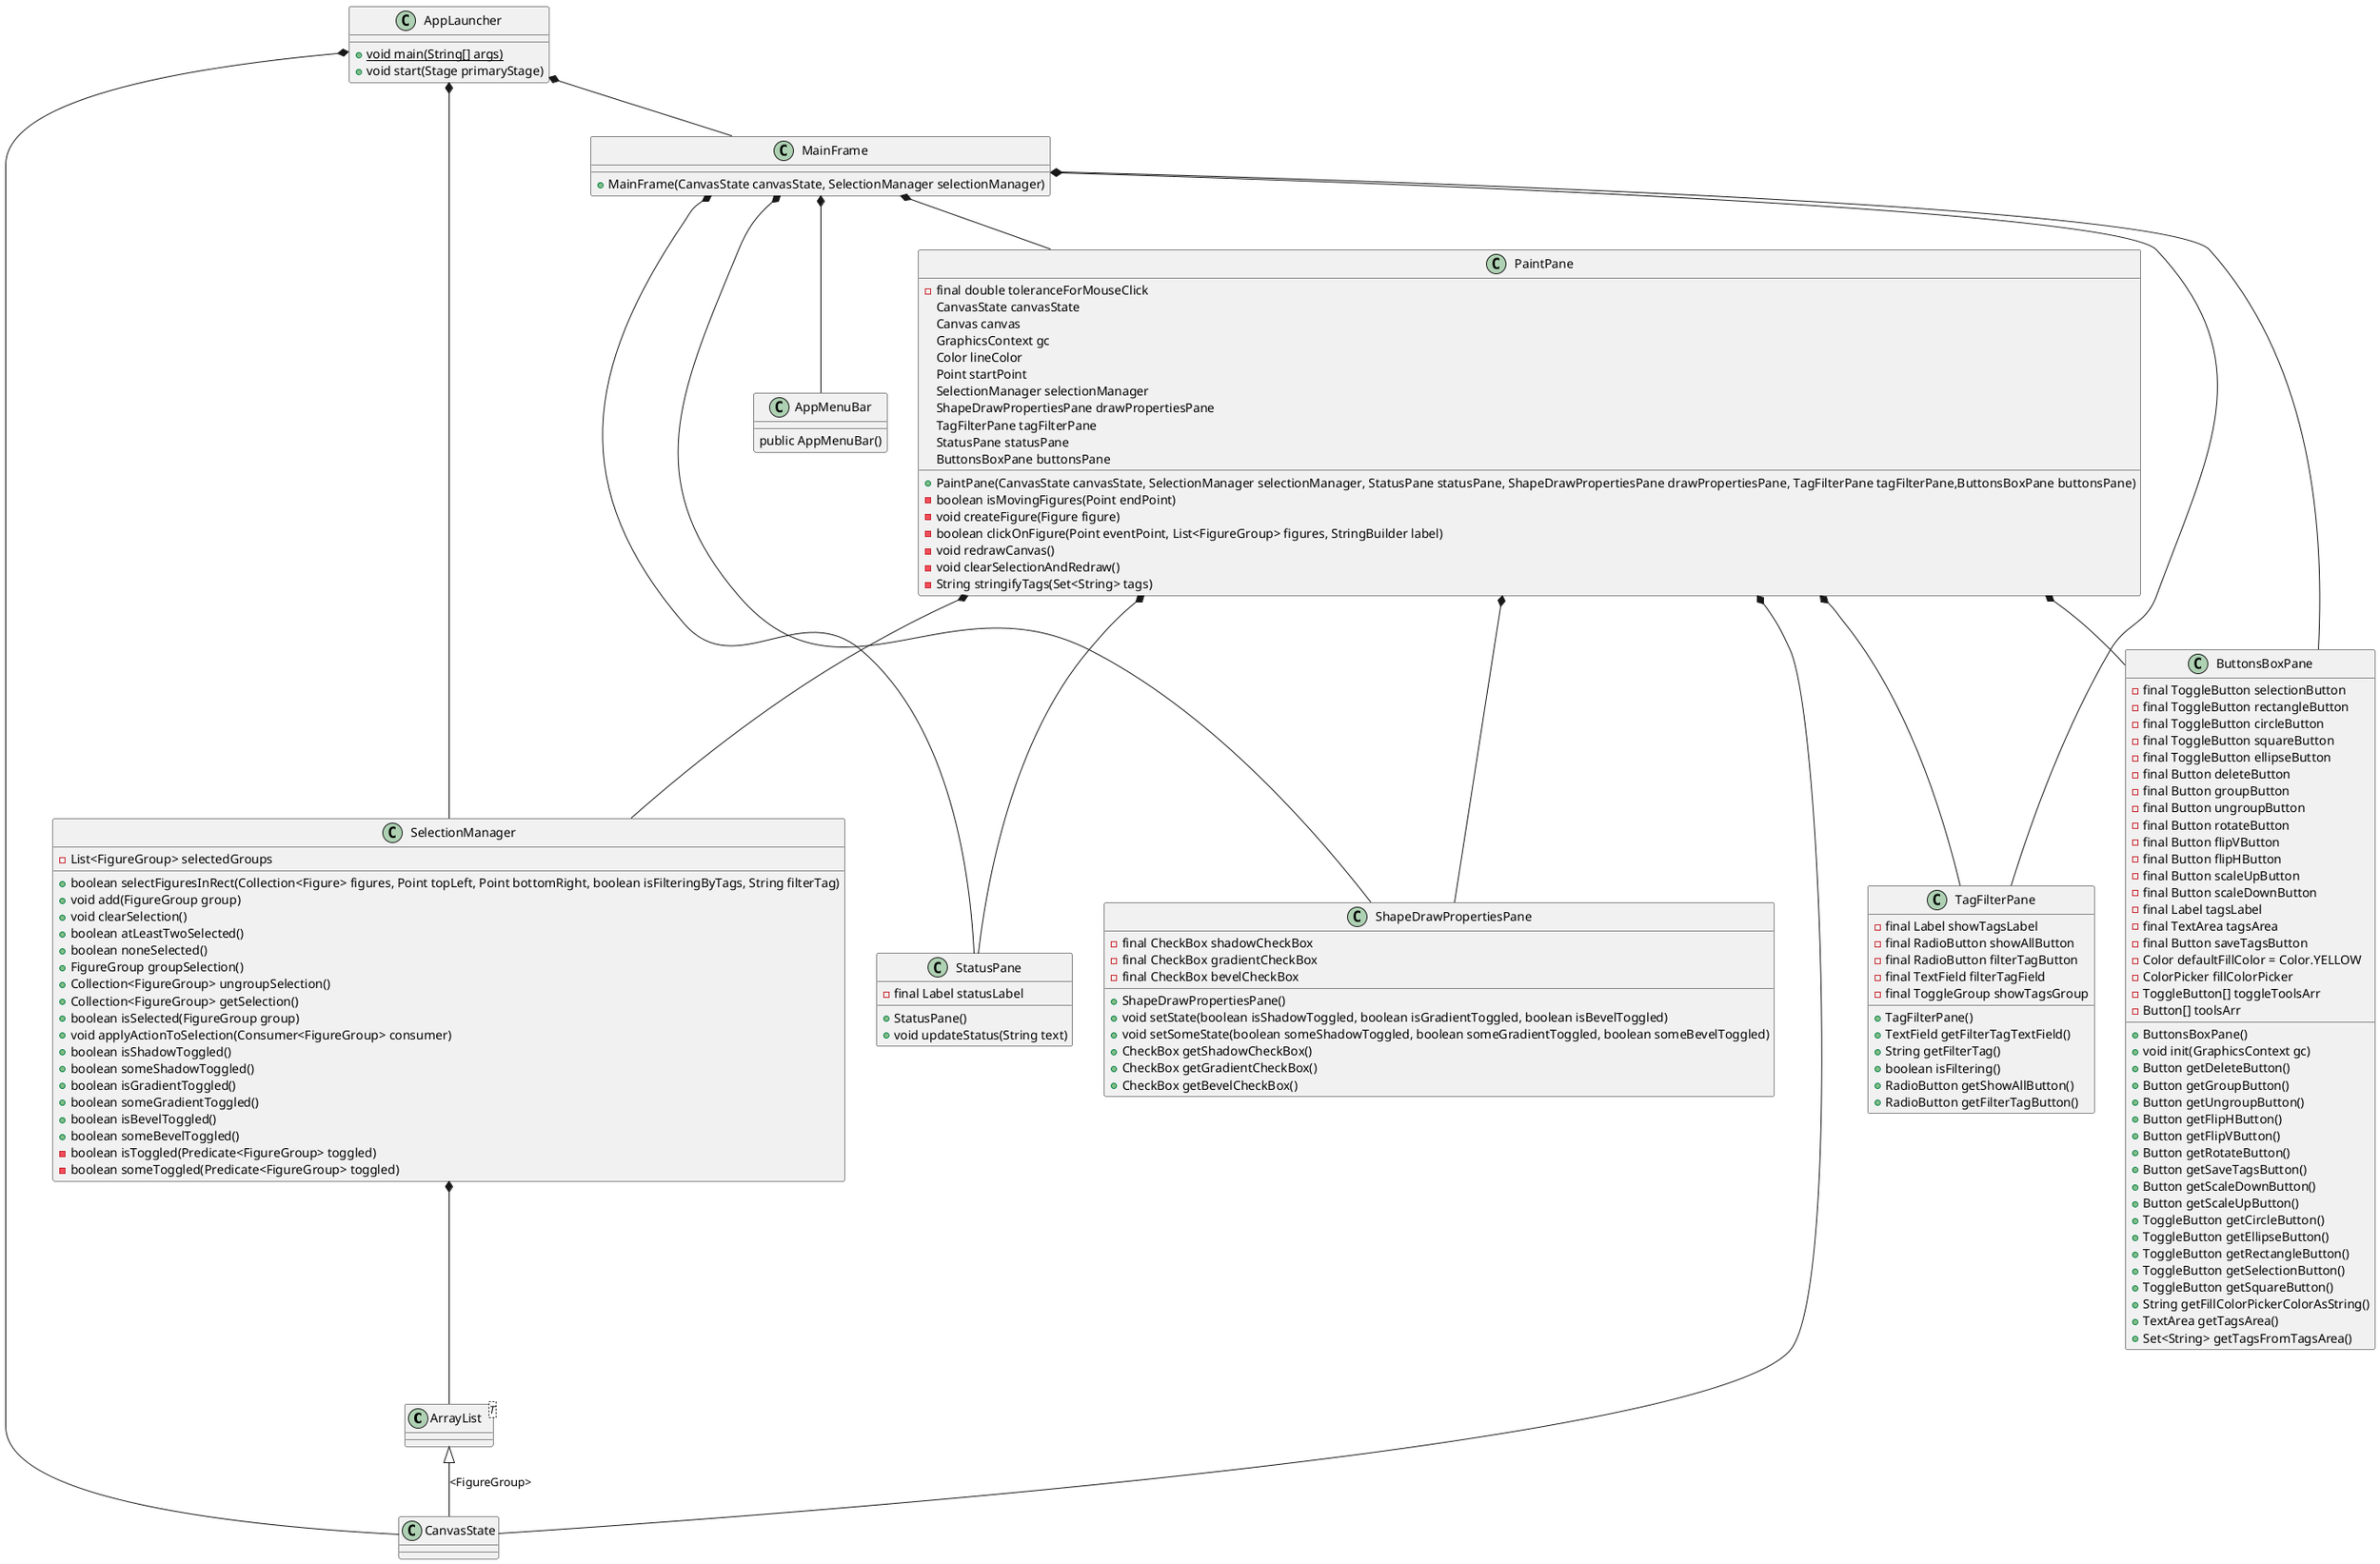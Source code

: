 @startuml
class ArrayList<T>{}

 
class CanvasState{}



class SelectionManager {
  - List<FigureGroup> selectedGroups
  +boolean selectFiguresInRect(Collection<Figure> figures, Point topLeft, Point bottomRight, boolean isFilteringByTags, String filterTag)
  + void add(FigureGroup group)
  + void clearSelection()
  + boolean atLeastTwoSelected() 
  + boolean noneSelected()
  + FigureGroup groupSelection()
  + Collection<FigureGroup> ungroupSelection() 
  + Collection<FigureGroup> getSelection()
  + boolean isSelected(FigureGroup group)
  + void applyActionToSelection(Consumer<FigureGroup> consumer)
  + boolean isShadowToggled()
  + boolean someShadowToggled()
  + boolean isGradientToggled()
  + boolean someGradientToggled()
  + boolean isBevelToggled()
  + boolean someBevelToggled()
  -boolean isToggled(Predicate<FigureGroup> toggled)
  -boolean someToggled(Predicate<FigureGroup> toggled)
  
}

class AppLauncher{

+{static} void main(String[] args)
+void start(Stage primaryStage)
}


class MainFrame {

+MainFrame(CanvasState canvasState, SelectionManager selectionManager)
}


class AppMenuBar {
    public AppMenuBar()
}



class TagFilterPane{
    
    -final Label showTagsLabel
    -final RadioButton showAllButton
    -final RadioButton filterTagButton
    -final TextField filterTagField
    -final ToggleGroup showTagsGroup

    +TagFilterPane()
    +TextField getFilterTagTextField()
    +String getFilterTag()
    +boolean isFiltering()
    +RadioButton getShowAllButton()
    +RadioButton getFilterTagButton()
}

 class StatusPane {
	-final Label statusLabel
	+StatusPane()
	+void updateStatus(String text)
}


class ShapeDrawPropertiesPane {
    -final CheckBox shadowCheckBox
    -final CheckBox gradientCheckBox
    -final CheckBox bevelCheckBox

    +ShapeDrawPropertiesPane()
    +void setState(boolean isShadowToggled, boolean isGradientToggled, boolean isBevelToggled) 
    +void setSomeState(boolean someShadowToggled, boolean someGradientToggled, boolean someBevelToggled)
    +CheckBox getShadowCheckBox() 
    +CheckBox getGradientCheckBox()
    +CheckBox getBevelCheckBox()
}

class ButtonsBoxPane {

    -final ToggleButton selectionButton
    -final ToggleButton rectangleButton
    -final ToggleButton circleButton
    -final ToggleButton squareButton
    -final ToggleButton ellipseButton
    -final Button deleteButton
    -final Button groupButton
    -final Button ungroupButton
    -final Button rotateButton
    -final Button flipVButton
    -final Button flipHButton
    -final Button scaleUpButton
    -final Button scaleDownButton
    -final Label tagsLabel
    -final TextArea tagsArea
    -final Button saveTagsButton
    -Color defaultFillColor = Color.YELLOW
    -ColorPicker fillColorPicker
    -ToggleButton[] toggleToolsArr
    -Button[] toolsArr
    +ButtonsBoxPane()
    +void init(GraphicsContext gc)
    +Button getDeleteButton() 
    +Button getGroupButton() 
    +Button getUngroupButton() 
    +Button getFlipHButton() 
    +Button getFlipVButton() 
    +Button getRotateButton() 
    +Button getSaveTagsButton() 
    +Button getScaleDownButton() 
    +Button getScaleUpButton() 
    +ToggleButton getCircleButton() 
    +ToggleButton getEllipseButton() 
    +ToggleButton getRectangleButton() 
    +ToggleButton getSelectionButton() 
    +ToggleButton getSquareButton() 
    +String getFillColorPickerColorAsString()
    +TextArea getTagsArea() 
    +Set<String> getTagsFromTagsArea()
}



class PaintPane {
    -final double toleranceForMouseClick
    CanvasState canvasState
    Canvas canvas 
    GraphicsContext gc 
    Color lineColor 
    Point startPoint
    SelectionManager selectionManager 
    ShapeDrawPropertiesPane drawPropertiesPane
    TagFilterPane tagFilterPane
    StatusPane statusPane
    ButtonsBoxPane buttonsPane
 
   +PaintPane(CanvasState canvasState, SelectionManager selectionManager, StatusPane statusPane, ShapeDrawPropertiesPane drawPropertiesPane, TagFilterPane tagFilterPane,ButtonsBoxPane buttonsPane)
   -boolean isMovingFigures(Point endPoint)
   -void createFigure(Figure figure)
   -boolean clickOnFigure(Point eventPoint, List<FigureGroup> figures, StringBuilder label)
   -void redrawCanvas()
   -void clearSelectionAndRedraw()
   -String stringifyTags(Set<String> tags)
}

SelectionManager *-- ArrayList
PaintPane *-- CanvasState
PaintPane *-- StatusPane
PaintPane *-- ShapeDrawPropertiesPane
PaintPane *-- ButtonsBoxPane
PaintPane *-- TagFilterPane
PaintPane *-- SelectionManager 


MainFrame *-- AppMenuBar
MainFrame *-- StatusPane
MainFrame *-- ShapeDrawPropertiesPane
MainFrame *-- TagFilterPane
MainFrame *-- ButtonsBoxPane
MainFrame *-- PaintPane
ArrayList <|-- CanvasState : <FigureGroup>

AppLauncher *--CanvasState
AppLauncher *--SelectionManager
AppLauncher *--MainFrame

@enduml

